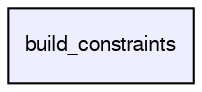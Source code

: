 digraph G {
  compound=true
  node [ fontsize="10", fontname="FreeSans"];
  edge [ labelfontsize="10", labelfontname="FreeSans"];
  dir_1b02d91dc77b2b0c7f0375aef4b8b244 [shape=box, label="build_constraints", style="filled", fillcolor="#eeeeff", pencolor="black", URL="dir_1b02d91dc77b2b0c7f0375aef4b8b244.html"];
}
